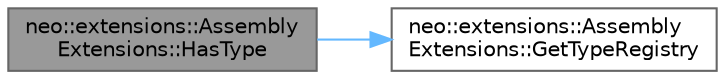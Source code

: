 digraph "neo::extensions::AssemblyExtensions::HasType"
{
 // LATEX_PDF_SIZE
  bgcolor="transparent";
  edge [fontname=Helvetica,fontsize=10,labelfontname=Helvetica,labelfontsize=10];
  node [fontname=Helvetica,fontsize=10,shape=box,height=0.2,width=0.4];
  rankdir="LR";
  Node1 [id="Node000001",label="neo::extensions::Assembly\lExtensions::HasType",height=0.2,width=0.4,color="gray40", fillcolor="grey60", style="filled", fontcolor="black",tooltip="Check if a type is registered."];
  Node1 -> Node2 [id="edge1_Node000001_Node000002",color="steelblue1",style="solid",tooltip=" "];
  Node2 [id="Node000002",label="neo::extensions::Assembly\lExtensions::GetTypeRegistry",height=0.2,width=0.4,color="grey40", fillcolor="white", style="filled",URL="$classneo_1_1extensions_1_1_assembly_extensions.html#ad4565c55aa756c84ef5701a00b5efbff",tooltip="Get the type registry (singleton pattern)"];
}
